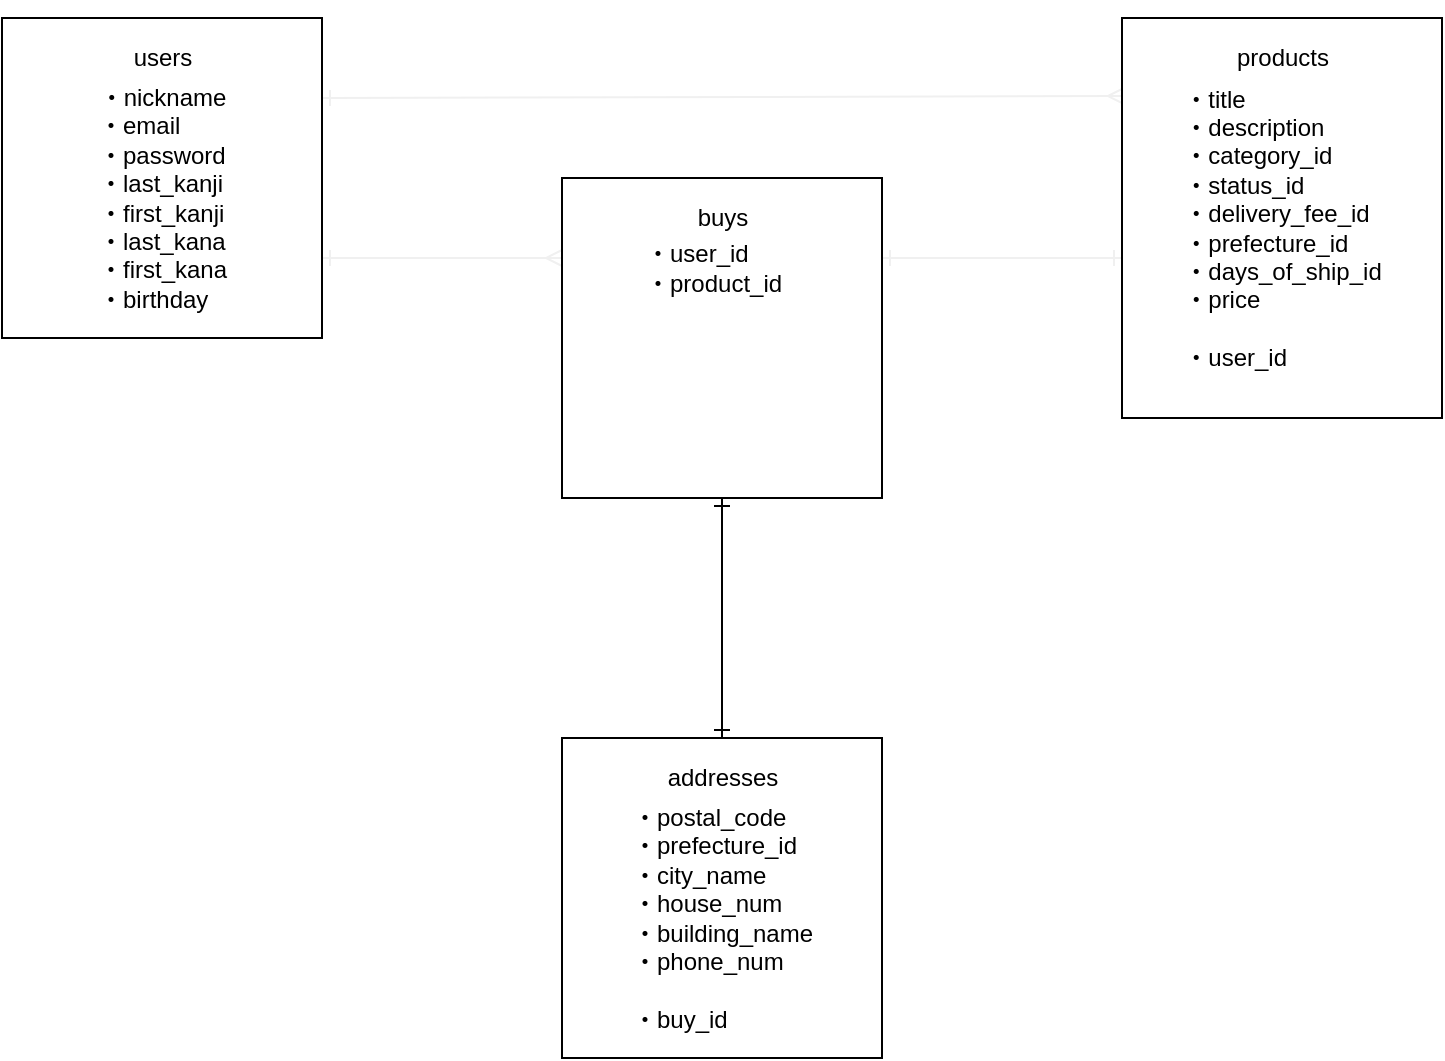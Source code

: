 <mxfile>
    <diagram id="AUB-iVxg-zTMfUYP2IXF" name="ページ1">
        <mxGraphModel dx="728" dy="595" grid="1" gridSize="10" guides="1" tooltips="1" connect="1" arrows="1" fold="1" page="1" pageScale="1" pageWidth="827" pageHeight="1169" math="0" shadow="0">
            <root>
                <mxCell id="0"/>
                <mxCell id="1" parent="0"/>
                <mxCell id="31" style="edgeStyle=none;rounded=0;orthogonalLoop=1;jettySize=auto;html=1;exitX=1;exitY=0.25;exitDx=0;exitDy=0;entryX=0.006;entryY=0.195;entryDx=0;entryDy=0;startArrow=ERone;startFill=0;endArrow=ERmany;endFill=0;endSize=6;strokeColor=#f0f0f0;strokeWidth=1;entryPerimeter=0;" parent="1" source="4" target="7" edge="1">
                    <mxGeometry relative="1" as="geometry"/>
                </mxCell>
                <mxCell id="32" style="edgeStyle=none;rounded=0;orthogonalLoop=1;jettySize=auto;html=1;exitX=1;exitY=0.75;exitDx=0;exitDy=0;entryX=0;entryY=0.25;entryDx=0;entryDy=0;startArrow=ERone;startFill=0;endArrow=ERmany;endFill=0;endSize=6;strokeColor=#f0f0f0;strokeWidth=1;" parent="1" source="4" target="12" edge="1">
                    <mxGeometry relative="1" as="geometry"/>
                </mxCell>
                <mxCell id="4" value="" style="whiteSpace=wrap;html=1;" parent="1" vertex="1">
                    <mxGeometry x="40" y="80" width="160" height="160" as="geometry"/>
                </mxCell>
                <object label="users" id="5">
                    <mxCell style="text;html=1;align=center;verticalAlign=middle;resizable=0;points=[];autosize=1;rotation=0;" parent="1" vertex="1">
                        <mxGeometry x="100" y="90" width="40" height="20" as="geometry"/>
                    </mxCell>
                </object>
                <mxCell id="6" value="・nickname&lt;br&gt;&lt;div style=&quot;text-align: left&quot;&gt;&lt;span&gt;・email&lt;/span&gt;&lt;/div&gt;&lt;div style=&quot;text-align: left&quot;&gt;・password&lt;/div&gt;&lt;div style=&quot;text-align: left&quot;&gt;・last_kanji&lt;/div&gt;&lt;div style=&quot;text-align: left&quot;&gt;・first_kanji&lt;/div&gt;&lt;div style=&quot;text-align: left&quot;&gt;・last_kana&lt;/div&gt;&lt;div style=&quot;text-align: left&quot;&gt;・first_kana&lt;/div&gt;&lt;div style=&quot;text-align: left&quot;&gt;・birthday&lt;/div&gt;" style="text;html=1;align=center;verticalAlign=middle;resizable=0;points=[];autosize=1;" parent="1" vertex="1">
                    <mxGeometry x="80" y="110" width="80" height="120" as="geometry"/>
                </mxCell>
                <mxCell id="27" style="edgeStyle=none;rounded=0;orthogonalLoop=1;jettySize=auto;html=1;exitX=0.5;exitY=0;exitDx=0;exitDy=0;startArrow=ERmany;startFill=0;endArrow=ERone;endFill=0;endSize=6;strokeColor=#f0f0f0;strokeWidth=1;entryX=0.5;entryY=0;entryDx=0;entryDy=0;" parent="1" source="7" target="7" edge="1">
                    <mxGeometry relative="1" as="geometry">
                        <mxPoint x="680" y="40" as="targetPoint"/>
                    </mxGeometry>
                </mxCell>
                <mxCell id="33" style="edgeStyle=none;rounded=0;orthogonalLoop=1;jettySize=auto;html=1;entryX=1;entryY=0.25;entryDx=0;entryDy=0;startArrow=ERone;startFill=0;endArrow=ERone;endFill=0;endSize=6;strokeColor=#f0f0f0;strokeWidth=1;" parent="1" target="12" edge="1">
                    <mxGeometry relative="1" as="geometry">
                        <mxPoint x="600" y="200" as="sourcePoint"/>
                    </mxGeometry>
                </mxCell>
                <mxCell id="7" value="" style="whiteSpace=wrap;html=1;" parent="1" vertex="1">
                    <mxGeometry x="600" y="80" width="160" height="200" as="geometry"/>
                </mxCell>
                <mxCell id="8" value="products" style="text;html=1;align=center;verticalAlign=middle;resizable=0;points=[];autosize=1;" parent="1" vertex="1">
                    <mxGeometry x="650" y="90" width="60" height="20" as="geometry"/>
                </mxCell>
                <mxCell id="9" value="&lt;div style=&quot;text-align: left&quot;&gt;&lt;span&gt;・title&lt;/span&gt;&lt;/div&gt;&lt;div style=&quot;text-align: left&quot;&gt;・description&lt;/div&gt;&lt;div style=&quot;text-align: left&quot;&gt;・category_id&lt;/div&gt;&lt;div style=&quot;text-align: left&quot;&gt;・status_id&lt;/div&gt;&lt;div style=&quot;text-align: left&quot;&gt;・delivery_fee_id&lt;/div&gt;&lt;div style=&quot;text-align: left&quot;&gt;・prefecture_id&lt;/div&gt;&lt;div style=&quot;text-align: left&quot;&gt;・days_of_ship_id&lt;/div&gt;&lt;div style=&quot;text-align: left&quot;&gt;・price&lt;/div&gt;&lt;div style=&quot;text-align: left&quot;&gt;&lt;br&gt;&lt;/div&gt;&lt;div style=&quot;text-align: left&quot;&gt;・user_id&lt;/div&gt;" style="text;html=1;align=center;verticalAlign=middle;resizable=0;points=[];autosize=1;" parent="1" vertex="1">
                    <mxGeometry x="625" y="110" width="110" height="150" as="geometry"/>
                </mxCell>
                <mxCell id="34" style="edgeStyle=orthogonalEdgeStyle;rounded=0;orthogonalLoop=1;jettySize=auto;html=1;exitX=0.5;exitY=1;exitDx=0;exitDy=0;entryX=0.5;entryY=0;entryDx=0;entryDy=0;endArrow=ERone;endFill=0;startArrow=ERone;startFill=0;" edge="1" parent="1" source="12" target="18">
                    <mxGeometry relative="1" as="geometry"/>
                </mxCell>
                <mxCell id="12" value="" style="whiteSpace=wrap;html=1;" parent="1" vertex="1">
                    <mxGeometry x="320" y="160" width="160" height="160" as="geometry"/>
                </mxCell>
                <object label="buys" id="16">
                    <mxCell style="text;html=1;align=center;verticalAlign=middle;resizable=0;points=[];autosize=1;rotation=0;" parent="1" vertex="1">
                        <mxGeometry x="380" y="170" width="40" height="20" as="geometry"/>
                    </mxCell>
                </object>
                <mxCell id="17" value="・user_id&lt;br&gt;&lt;div style=&quot;&quot;&gt;&lt;span&gt;・product_id&lt;br&gt;&lt;/span&gt;&lt;/div&gt;" style="text;html=1;align=left;verticalAlign=middle;resizable=0;points=[];autosize=1;" parent="1" vertex="1">
                    <mxGeometry x="360" y="190" width="80" height="30" as="geometry"/>
                </mxCell>
                <mxCell id="18" value="" style="whiteSpace=wrap;html=1;" parent="1" vertex="1">
                    <mxGeometry x="320" y="440" width="160" height="160" as="geometry"/>
                </mxCell>
                <object label="addresses" id="19">
                    <mxCell style="text;html=1;align=center;verticalAlign=middle;resizable=0;points=[];autosize=1;rotation=0;" parent="1" vertex="1">
                        <mxGeometry x="365" y="450" width="70" height="20" as="geometry"/>
                    </mxCell>
                </object>
                <mxCell id="20" value="&lt;div style=&quot;text-align: left&quot;&gt;&lt;span&gt;・postal_code&lt;/span&gt;&lt;/div&gt;&lt;div style=&quot;text-align: left&quot;&gt;&lt;span&gt;・prefecture_id&lt;/span&gt;&lt;/div&gt;&lt;div style=&quot;text-align: left&quot;&gt;・city_name&lt;/div&gt;&lt;div style=&quot;text-align: left&quot;&gt;・house_num&lt;/div&gt;&lt;div style=&quot;text-align: left&quot;&gt;・building_name&lt;/div&gt;&lt;div style=&quot;text-align: left&quot;&gt;・phone_num&lt;/div&gt;&lt;div style=&quot;text-align: left&quot;&gt;&lt;br&gt;&lt;/div&gt;&lt;div style=&quot;text-align: left&quot;&gt;・buy_id&lt;/div&gt;" style="text;html=1;align=center;verticalAlign=middle;resizable=0;points=[];autosize=1;" parent="1" vertex="1">
                    <mxGeometry x="345" y="470" width="110" height="120" as="geometry"/>
                </mxCell>
            </root>
        </mxGraphModel>
    </diagram>
</mxfile>